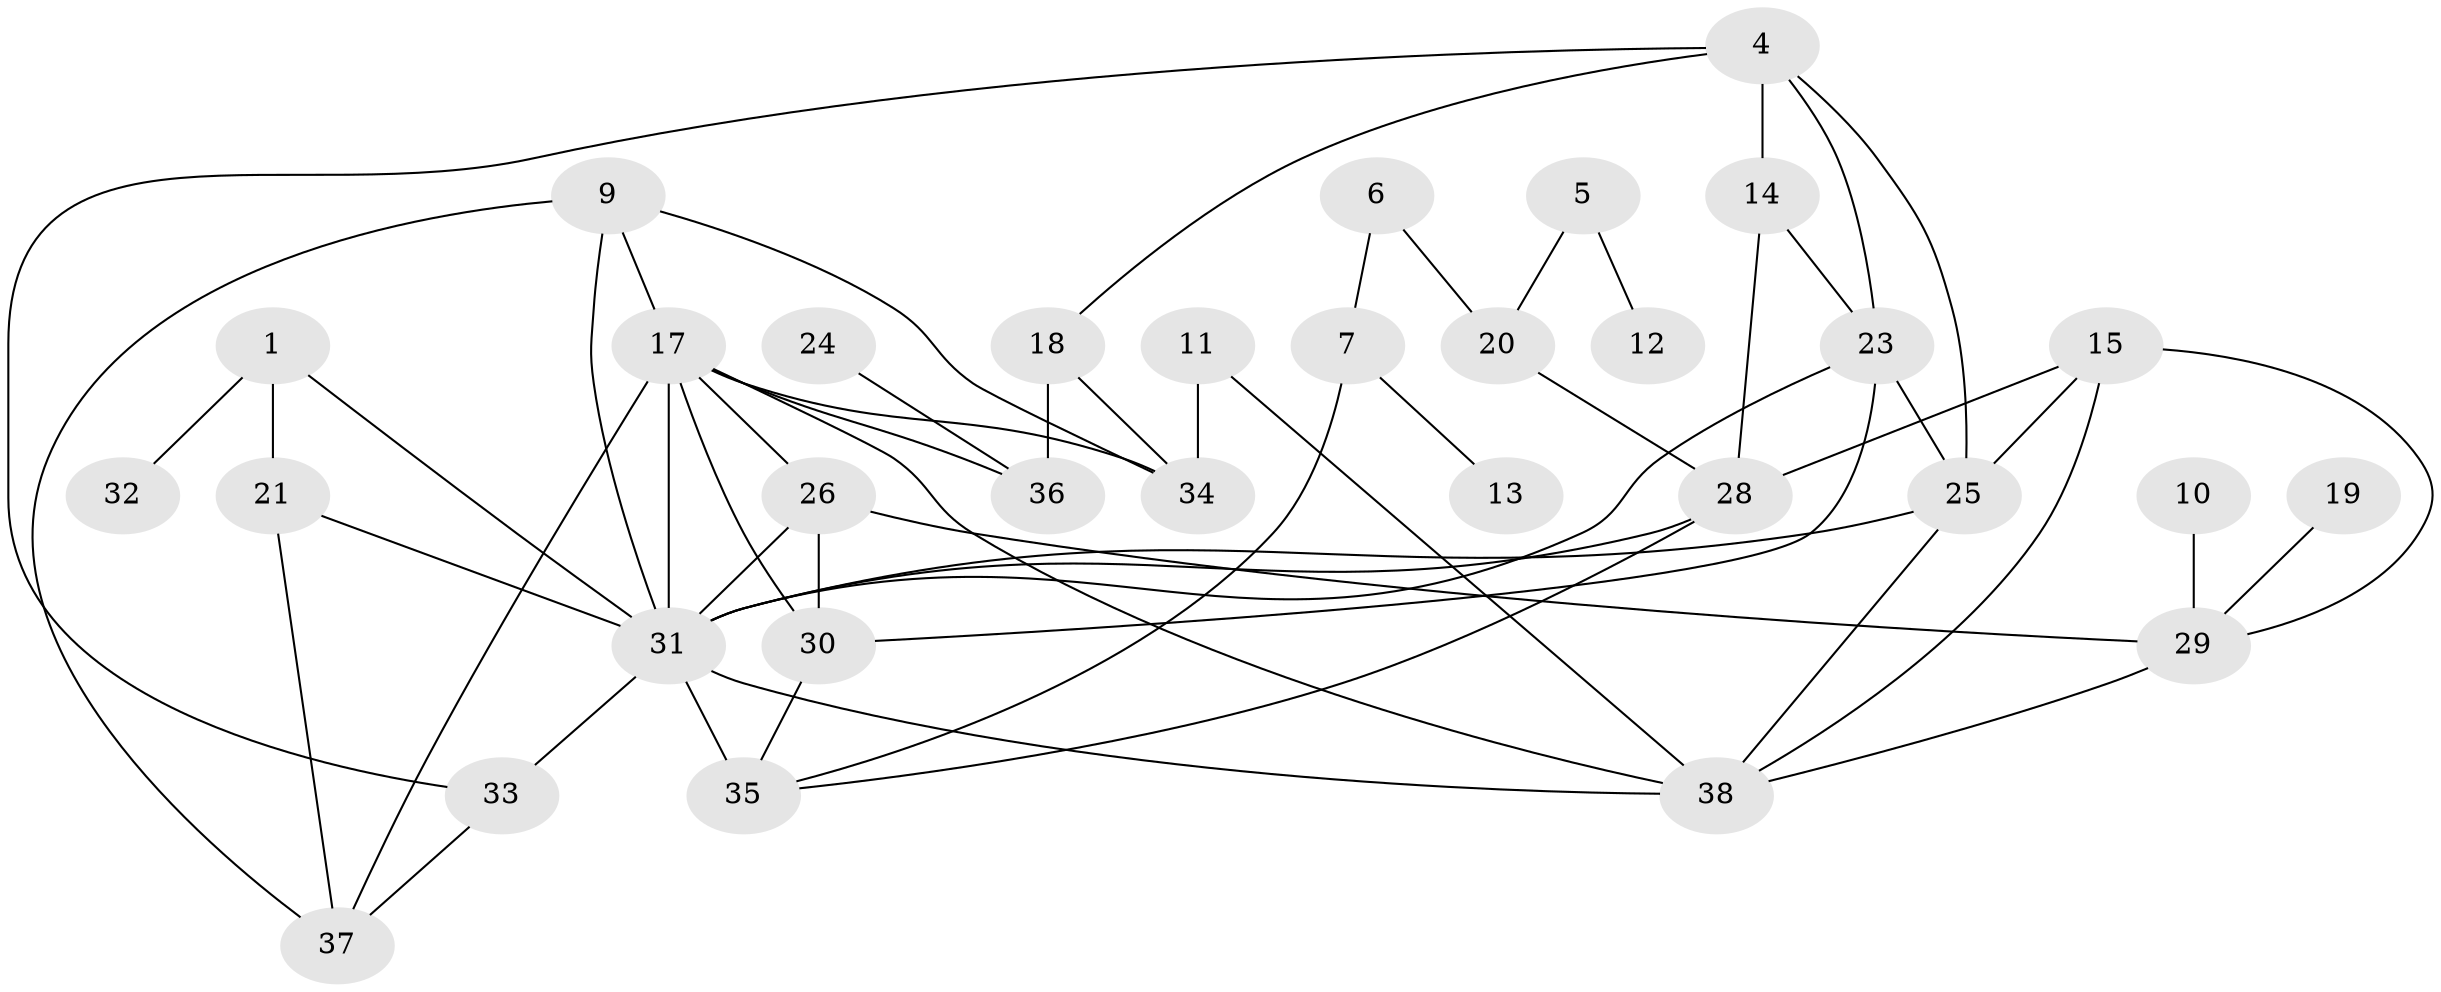 // original degree distribution, {2: 0.25, 1: 0.19736842105263158, 3: 0.2236842105263158, 4: 0.11842105263157894, 0: 0.06578947368421052, 7: 0.02631578947368421, 8: 0.013157894736842105, 5: 0.07894736842105263, 6: 0.02631578947368421}
// Generated by graph-tools (version 1.1) at 2025/00/03/09/25 03:00:42]
// undirected, 32 vertices, 57 edges
graph export_dot {
graph [start="1"]
  node [color=gray90,style=filled];
  1;
  4;
  5;
  6;
  7;
  9;
  10;
  11;
  12;
  13;
  14;
  15;
  17;
  18;
  19;
  20;
  21;
  23;
  24;
  25;
  26;
  28;
  29;
  30;
  31;
  32;
  33;
  34;
  35;
  36;
  37;
  38;
  1 -- 21 [weight=1.0];
  1 -- 31 [weight=1.0];
  1 -- 32 [weight=1.0];
  4 -- 14 [weight=1.0];
  4 -- 18 [weight=1.0];
  4 -- 23 [weight=1.0];
  4 -- 25 [weight=1.0];
  4 -- 33 [weight=1.0];
  5 -- 12 [weight=1.0];
  5 -- 20 [weight=1.0];
  6 -- 7 [weight=1.0];
  6 -- 20 [weight=1.0];
  7 -- 13 [weight=1.0];
  7 -- 35 [weight=1.0];
  9 -- 17 [weight=1.0];
  9 -- 31 [weight=1.0];
  9 -- 34 [weight=1.0];
  9 -- 37 [weight=1.0];
  10 -- 29 [weight=1.0];
  11 -- 34 [weight=1.0];
  11 -- 38 [weight=1.0];
  14 -- 23 [weight=1.0];
  14 -- 28 [weight=1.0];
  15 -- 25 [weight=2.0];
  15 -- 28 [weight=1.0];
  15 -- 29 [weight=1.0];
  15 -- 38 [weight=1.0];
  17 -- 26 [weight=1.0];
  17 -- 30 [weight=1.0];
  17 -- 31 [weight=2.0];
  17 -- 34 [weight=1.0];
  17 -- 36 [weight=1.0];
  17 -- 37 [weight=1.0];
  17 -- 38 [weight=1.0];
  18 -- 34 [weight=1.0];
  18 -- 36 [weight=1.0];
  19 -- 29 [weight=1.0];
  20 -- 28 [weight=1.0];
  21 -- 31 [weight=1.0];
  21 -- 37 [weight=1.0];
  23 -- 25 [weight=1.0];
  23 -- 30 [weight=1.0];
  23 -- 31 [weight=1.0];
  24 -- 36 [weight=1.0];
  25 -- 31 [weight=2.0];
  25 -- 38 [weight=1.0];
  26 -- 29 [weight=1.0];
  26 -- 30 [weight=1.0];
  26 -- 31 [weight=1.0];
  28 -- 31 [weight=1.0];
  28 -- 35 [weight=1.0];
  29 -- 38 [weight=1.0];
  30 -- 35 [weight=1.0];
  31 -- 33 [weight=1.0];
  31 -- 35 [weight=3.0];
  31 -- 38 [weight=1.0];
  33 -- 37 [weight=1.0];
}
